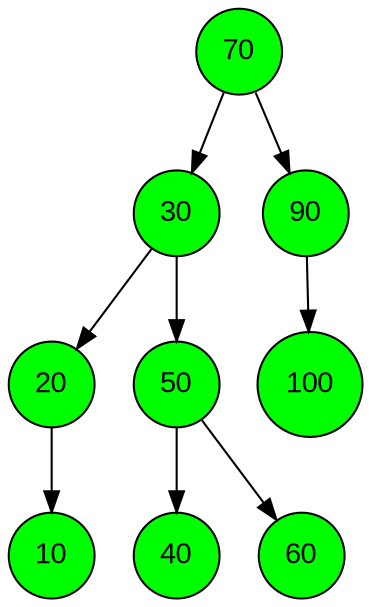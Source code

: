digraph BST {
    node [fontname="Arial", shape=circle, style=filled, fillcolor=green];
    70 -> 30;
    30 -> 20;
    20 -> 10;
    30 -> 50;
    50 -> 40;
    50 -> 60;
    70 -> 90;
    90 -> 100;
}
